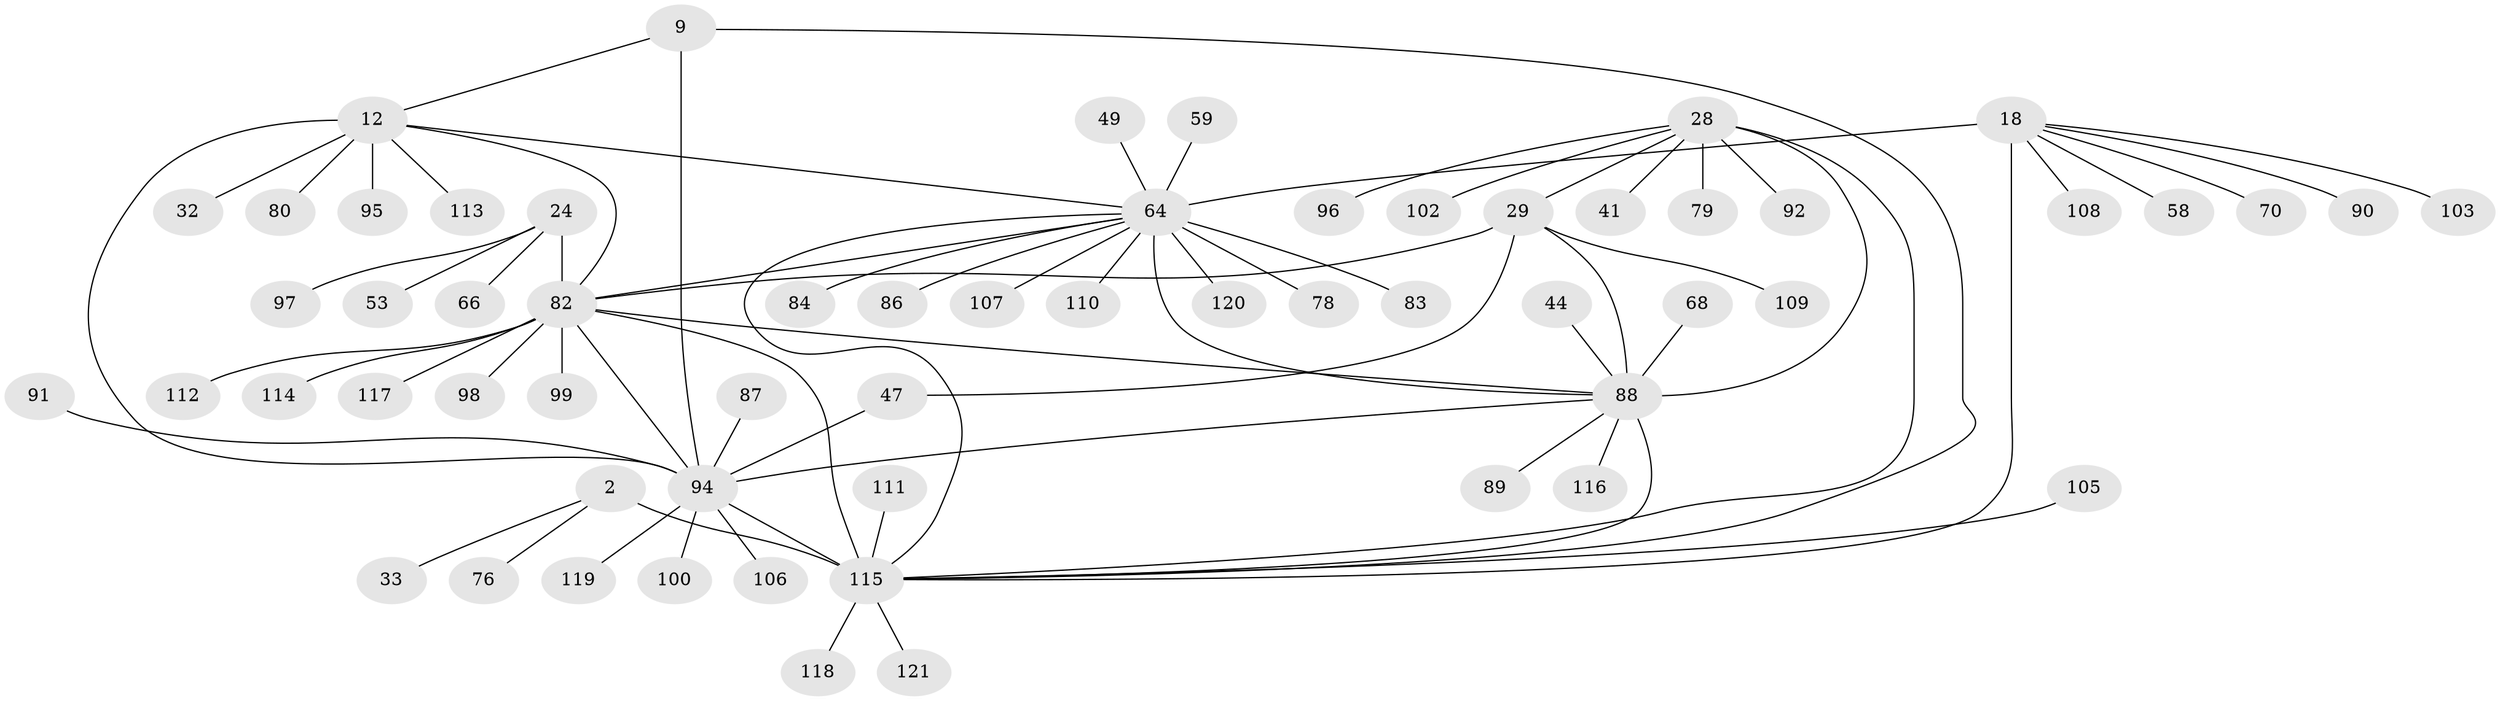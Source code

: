 // original degree distribution, {6: 0.04132231404958678, 11: 0.01652892561983471, 12: 0.01652892561983471, 8: 0.06611570247933884, 5: 0.008264462809917356, 10: 0.03305785123966942, 7: 0.024793388429752067, 13: 0.008264462809917356, 9: 0.024793388429752067, 14: 0.008264462809917356, 1: 0.5619834710743802, 2: 0.1322314049586777, 4: 0.008264462809917356, 3: 0.049586776859504134}
// Generated by graph-tools (version 1.1) at 2025/54/03/09/25 04:54:43]
// undirected, 60 vertices, 73 edges
graph export_dot {
graph [start="1"]
  node [color=gray90,style=filled];
  2 [super="+1"];
  9 [super="+8"];
  12 [super="+10"];
  18 [super="+17"];
  24 [super="+19"];
  28 [super="+25"];
  29 [super="+26"];
  32;
  33;
  41;
  44;
  47;
  49;
  53;
  58;
  59;
  64 [super="+45"];
  66;
  68;
  70;
  76 [super="+34"];
  78;
  79;
  80 [super="+75"];
  82 [super="+51+71+23+38+48+50+56+60+62+74+77"];
  83;
  84;
  86;
  87;
  88 [super="+73+30"];
  89;
  90;
  91;
  92;
  94 [super="+52+61+11+40+42+54"];
  95;
  96;
  97;
  98;
  99;
  100 [super="+93"];
  102;
  103;
  105;
  106 [super="+43"];
  107;
  108;
  109;
  110;
  111;
  112;
  113;
  114;
  115 [super="+55+104+72+81+85"];
  116;
  117;
  118;
  119;
  120;
  121;
  2 -- 33;
  2 -- 76;
  2 -- 115 [weight=8];
  9 -- 12 [weight=4];
  9 -- 94 [weight=4];
  9 -- 115;
  12 -- 95;
  12 -- 32;
  12 -- 113;
  12 -- 94 [weight=5];
  12 -- 80;
  12 -- 82;
  12 -- 64;
  18 -- 58;
  18 -- 90;
  18 -- 108;
  18 -- 70;
  18 -- 103;
  18 -- 64 [weight=8];
  18 -- 115;
  24 -- 53;
  24 -- 97;
  24 -- 66;
  24 -- 82 [weight=8];
  28 -- 29 [weight=4];
  28 -- 79;
  28 -- 92;
  28 -- 96;
  28 -- 102;
  28 -- 88 [weight=5];
  28 -- 41;
  28 -- 115;
  29 -- 47;
  29 -- 109;
  29 -- 88 [weight=4];
  29 -- 82;
  44 -- 88;
  47 -- 94;
  49 -- 64;
  59 -- 64;
  64 -- 78;
  64 -- 82 [weight=2];
  64 -- 83;
  64 -- 84;
  64 -- 86;
  64 -- 88 [weight=3];
  64 -- 107;
  64 -- 110;
  64 -- 115 [weight=2];
  64 -- 120;
  68 -- 88;
  82 -- 98;
  82 -- 114;
  82 -- 117;
  82 -- 99;
  82 -- 112;
  82 -- 88;
  82 -- 94;
  82 -- 115 [weight=2];
  87 -- 94;
  88 -- 94 [weight=3];
  88 -- 116;
  88 -- 89;
  88 -- 115;
  91 -- 94;
  94 -- 119;
  94 -- 106;
  94 -- 100;
  94 -- 115;
  105 -- 115;
  111 -- 115;
  115 -- 118;
  115 -- 121;
}
